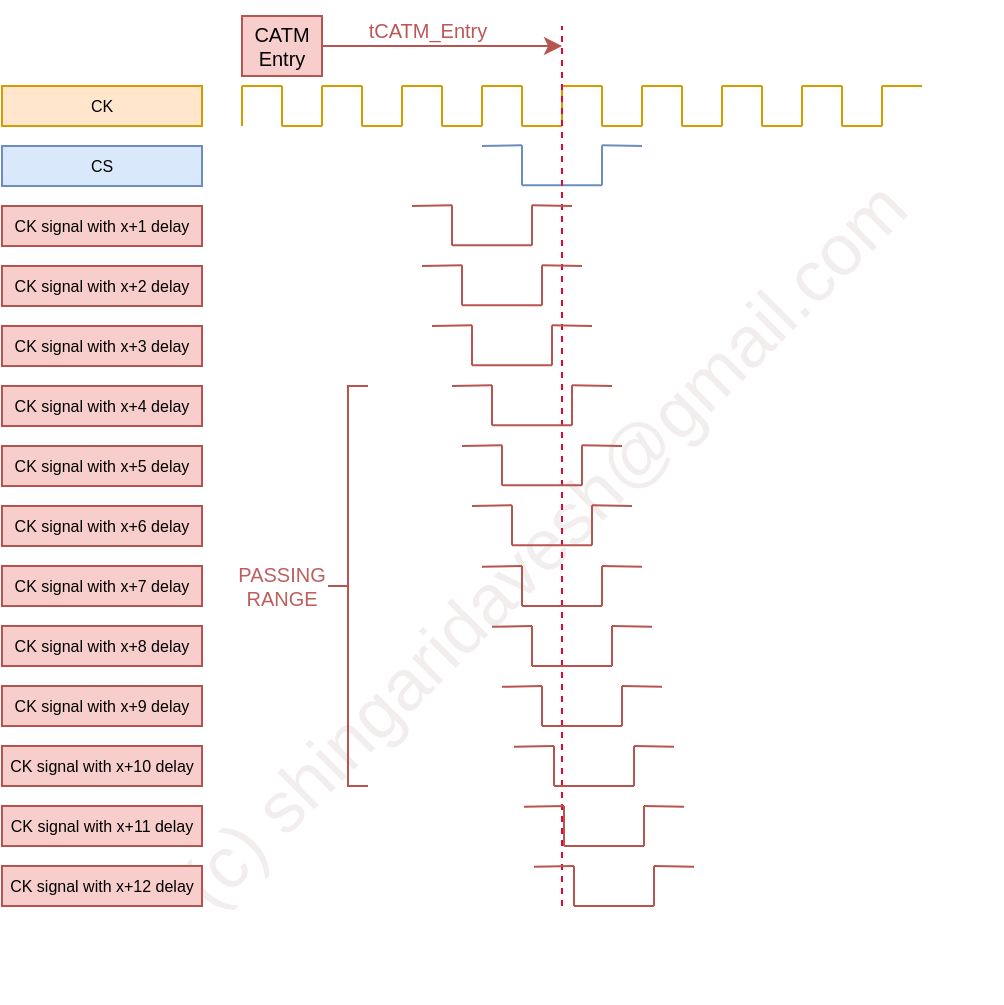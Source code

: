 <mxfile version="24.7.10">
  <diagram name="Page-1" id="rjwiqut7HcZRUzEC_2bI">
    <mxGraphModel dx="1586" dy="1079" grid="1" gridSize="10" guides="1" tooltips="1" connect="1" arrows="1" fold="1" page="1" pageScale="1" pageWidth="850" pageHeight="1100" math="0" shadow="0">
      <root>
        <mxCell id="0" />
        <mxCell id="1" parent="0" />
        <mxCell id="Ko0lb3Tum-LS8cucnXNk-1" value="(c) shingaridavesh@gmail.com" style="text;html=1;align=center;verticalAlign=middle;whiteSpace=wrap;rounded=0;fontSize=36;fontColor=#f2eeee;rotation=-45;opacity=60;" vertex="1" parent="1">
          <mxGeometry x="161.82" y="694.39" width="617.57" height="30" as="geometry" />
        </mxCell>
        <mxCell id="HDp_3Z4T0s8cFN4_9dmU-3" value="" style="endArrow=none;html=1;rounded=0;fillColor=#ffe6cc;strokeColor=#d79b00;" parent="1" edge="1">
          <mxGeometry width="50" height="50" relative="1" as="geometry">
            <mxPoint x="320" y="500" as="sourcePoint" />
            <mxPoint x="320" y="480" as="targetPoint" />
          </mxGeometry>
        </mxCell>
        <mxCell id="HDp_3Z4T0s8cFN4_9dmU-4" value="" style="endArrow=none;html=1;rounded=0;fillColor=#ffe6cc;strokeColor=#d79b00;" parent="1" edge="1">
          <mxGeometry width="50" height="50" relative="1" as="geometry">
            <mxPoint x="320" y="480" as="sourcePoint" />
            <mxPoint x="340" y="480" as="targetPoint" />
          </mxGeometry>
        </mxCell>
        <mxCell id="HDp_3Z4T0s8cFN4_9dmU-5" value="" style="endArrow=none;html=1;rounded=0;fillColor=#ffe6cc;strokeColor=#d79b00;" parent="1" edge="1">
          <mxGeometry width="50" height="50" relative="1" as="geometry">
            <mxPoint x="340" y="480" as="sourcePoint" />
            <mxPoint x="340" y="500" as="targetPoint" />
          </mxGeometry>
        </mxCell>
        <mxCell id="HDp_3Z4T0s8cFN4_9dmU-6" value="" style="endArrow=none;html=1;rounded=0;fillColor=#ffe6cc;strokeColor=#d79b00;" parent="1" edge="1">
          <mxGeometry width="50" height="50" relative="1" as="geometry">
            <mxPoint x="340" y="500" as="sourcePoint" />
            <mxPoint x="360" y="500" as="targetPoint" />
          </mxGeometry>
        </mxCell>
        <mxCell id="HDp_3Z4T0s8cFN4_9dmU-7" value="" style="endArrow=none;html=1;rounded=0;fillColor=#ffe6cc;strokeColor=#d79b00;" parent="1" edge="1">
          <mxGeometry width="50" height="50" relative="1" as="geometry">
            <mxPoint x="360" y="500" as="sourcePoint" />
            <mxPoint x="360" y="480" as="targetPoint" />
          </mxGeometry>
        </mxCell>
        <mxCell id="HDp_3Z4T0s8cFN4_9dmU-8" value="" style="endArrow=none;html=1;rounded=0;fillColor=#ffe6cc;strokeColor=#d79b00;" parent="1" edge="1">
          <mxGeometry width="50" height="50" relative="1" as="geometry">
            <mxPoint x="360" y="480" as="sourcePoint" />
            <mxPoint x="380" y="480" as="targetPoint" />
          </mxGeometry>
        </mxCell>
        <mxCell id="HDp_3Z4T0s8cFN4_9dmU-11" value="" style="endArrow=none;html=1;rounded=0;fillColor=#ffe6cc;strokeColor=#d79b00;" parent="1" edge="1">
          <mxGeometry width="50" height="50" relative="1" as="geometry">
            <mxPoint x="380" y="480" as="sourcePoint" />
            <mxPoint x="380" y="500" as="targetPoint" />
          </mxGeometry>
        </mxCell>
        <mxCell id="HDp_3Z4T0s8cFN4_9dmU-12" value="" style="endArrow=none;html=1;rounded=0;fillColor=#ffe6cc;strokeColor=#d79b00;" parent="1" edge="1">
          <mxGeometry width="50" height="50" relative="1" as="geometry">
            <mxPoint x="380" y="500" as="sourcePoint" />
            <mxPoint x="400" y="500" as="targetPoint" />
          </mxGeometry>
        </mxCell>
        <mxCell id="HDp_3Z4T0s8cFN4_9dmU-13" value="" style="endArrow=none;html=1;rounded=0;fillColor=#ffe6cc;strokeColor=#d79b00;" parent="1" edge="1">
          <mxGeometry width="50" height="50" relative="1" as="geometry">
            <mxPoint x="400" y="500" as="sourcePoint" />
            <mxPoint x="400" y="480" as="targetPoint" />
          </mxGeometry>
        </mxCell>
        <mxCell id="HDp_3Z4T0s8cFN4_9dmU-14" value="" style="endArrow=none;html=1;rounded=0;fillColor=#ffe6cc;strokeColor=#d79b00;" parent="1" edge="1">
          <mxGeometry width="50" height="50" relative="1" as="geometry">
            <mxPoint x="400" y="480" as="sourcePoint" />
            <mxPoint x="420" y="480" as="targetPoint" />
          </mxGeometry>
        </mxCell>
        <mxCell id="HDp_3Z4T0s8cFN4_9dmU-15" value="" style="endArrow=none;html=1;rounded=0;fillColor=#ffe6cc;strokeColor=#d79b00;" parent="1" edge="1">
          <mxGeometry width="50" height="50" relative="1" as="geometry">
            <mxPoint x="420" y="480" as="sourcePoint" />
            <mxPoint x="420" y="500" as="targetPoint" />
          </mxGeometry>
        </mxCell>
        <mxCell id="HDp_3Z4T0s8cFN4_9dmU-16" value="" style="endArrow=none;html=1;rounded=0;fillColor=#ffe6cc;strokeColor=#d79b00;" parent="1" edge="1">
          <mxGeometry width="50" height="50" relative="1" as="geometry">
            <mxPoint x="420" y="500" as="sourcePoint" />
            <mxPoint x="440" y="500" as="targetPoint" />
          </mxGeometry>
        </mxCell>
        <mxCell id="HDp_3Z4T0s8cFN4_9dmU-17" value="" style="endArrow=none;html=1;rounded=0;fillColor=#ffe6cc;strokeColor=#d79b00;" parent="1" edge="1">
          <mxGeometry width="50" height="50" relative="1" as="geometry">
            <mxPoint x="440" y="500" as="sourcePoint" />
            <mxPoint x="440" y="480" as="targetPoint" />
          </mxGeometry>
        </mxCell>
        <mxCell id="HDp_3Z4T0s8cFN4_9dmU-18" value="" style="endArrow=none;html=1;rounded=0;fillColor=#ffe6cc;strokeColor=#d79b00;" parent="1" edge="1">
          <mxGeometry width="50" height="50" relative="1" as="geometry">
            <mxPoint x="440" y="480" as="sourcePoint" />
            <mxPoint x="460" y="480" as="targetPoint" />
          </mxGeometry>
        </mxCell>
        <mxCell id="HDp_3Z4T0s8cFN4_9dmU-19" value="" style="endArrow=none;html=1;rounded=0;fillColor=#ffe6cc;strokeColor=#d79b00;" parent="1" edge="1">
          <mxGeometry width="50" height="50" relative="1" as="geometry">
            <mxPoint x="460" y="480" as="sourcePoint" />
            <mxPoint x="460" y="500" as="targetPoint" />
          </mxGeometry>
        </mxCell>
        <mxCell id="HDp_3Z4T0s8cFN4_9dmU-20" value="" style="endArrow=none;html=1;rounded=0;fillColor=#ffe6cc;strokeColor=#d79b00;" parent="1" edge="1">
          <mxGeometry width="50" height="50" relative="1" as="geometry">
            <mxPoint x="460" y="500" as="sourcePoint" />
            <mxPoint x="480" y="500" as="targetPoint" />
          </mxGeometry>
        </mxCell>
        <mxCell id="HDp_3Z4T0s8cFN4_9dmU-21" value="" style="endArrow=none;html=1;rounded=0;fillColor=#ffe6cc;strokeColor=#d79b00;" parent="1" edge="1">
          <mxGeometry width="50" height="50" relative="1" as="geometry">
            <mxPoint x="480" y="500" as="sourcePoint" />
            <mxPoint x="480" y="480" as="targetPoint" />
          </mxGeometry>
        </mxCell>
        <mxCell id="HDp_3Z4T0s8cFN4_9dmU-22" value="" style="endArrow=none;html=1;rounded=0;fillColor=#ffe6cc;strokeColor=#d79b00;" parent="1" edge="1">
          <mxGeometry width="50" height="50" relative="1" as="geometry">
            <mxPoint x="480" y="480" as="sourcePoint" />
            <mxPoint x="500" y="480" as="targetPoint" />
          </mxGeometry>
        </mxCell>
        <mxCell id="HDp_3Z4T0s8cFN4_9dmU-23" value="" style="endArrow=none;html=1;rounded=0;fillColor=#ffe6cc;strokeColor=#d79b00;" parent="1" edge="1">
          <mxGeometry width="50" height="50" relative="1" as="geometry">
            <mxPoint x="500" y="480" as="sourcePoint" />
            <mxPoint x="500" y="500" as="targetPoint" />
          </mxGeometry>
        </mxCell>
        <mxCell id="HDp_3Z4T0s8cFN4_9dmU-24" value="" style="endArrow=none;html=1;rounded=0;fillColor=#ffe6cc;strokeColor=#d79b00;" parent="1" edge="1">
          <mxGeometry width="50" height="50" relative="1" as="geometry">
            <mxPoint x="500" y="500" as="sourcePoint" />
            <mxPoint x="520" y="500" as="targetPoint" />
          </mxGeometry>
        </mxCell>
        <mxCell id="HDp_3Z4T0s8cFN4_9dmU-25" value="" style="endArrow=none;html=1;rounded=0;fillColor=#ffe6cc;strokeColor=#d79b00;" parent="1" edge="1">
          <mxGeometry width="50" height="50" relative="1" as="geometry">
            <mxPoint x="520" y="500" as="sourcePoint" />
            <mxPoint x="520" y="480" as="targetPoint" />
          </mxGeometry>
        </mxCell>
        <mxCell id="HDp_3Z4T0s8cFN4_9dmU-26" value="" style="endArrow=none;html=1;rounded=0;fillColor=#ffe6cc;strokeColor=#d79b00;" parent="1" edge="1">
          <mxGeometry width="50" height="50" relative="1" as="geometry">
            <mxPoint x="520" y="480" as="sourcePoint" />
            <mxPoint x="540" y="480" as="targetPoint" />
          </mxGeometry>
        </mxCell>
        <mxCell id="HDp_3Z4T0s8cFN4_9dmU-27" value="" style="endArrow=none;html=1;rounded=0;fillColor=#ffe6cc;strokeColor=#d79b00;" parent="1" edge="1">
          <mxGeometry width="50" height="50" relative="1" as="geometry">
            <mxPoint x="540" y="480" as="sourcePoint" />
            <mxPoint x="540" y="500" as="targetPoint" />
          </mxGeometry>
        </mxCell>
        <mxCell id="HDp_3Z4T0s8cFN4_9dmU-28" value="" style="endArrow=none;html=1;rounded=0;fillColor=#ffe6cc;strokeColor=#d79b00;" parent="1" edge="1">
          <mxGeometry width="50" height="50" relative="1" as="geometry">
            <mxPoint x="540" y="500" as="sourcePoint" />
            <mxPoint x="560" y="500" as="targetPoint" />
          </mxGeometry>
        </mxCell>
        <mxCell id="HDp_3Z4T0s8cFN4_9dmU-29" value="" style="endArrow=none;html=1;rounded=0;fillColor=#ffe6cc;strokeColor=#d79b00;" parent="1" edge="1">
          <mxGeometry width="50" height="50" relative="1" as="geometry">
            <mxPoint x="560" y="500" as="sourcePoint" />
            <mxPoint x="560" y="480" as="targetPoint" />
          </mxGeometry>
        </mxCell>
        <mxCell id="HDp_3Z4T0s8cFN4_9dmU-30" value="" style="endArrow=none;html=1;rounded=0;fillColor=#ffe6cc;strokeColor=#d79b00;" parent="1" edge="1">
          <mxGeometry width="50" height="50" relative="1" as="geometry">
            <mxPoint x="560" y="480" as="sourcePoint" />
            <mxPoint x="580" y="480" as="targetPoint" />
          </mxGeometry>
        </mxCell>
        <mxCell id="HDp_3Z4T0s8cFN4_9dmU-31" value="" style="endArrow=none;html=1;rounded=0;fillColor=#ffe6cc;strokeColor=#d79b00;" parent="1" edge="1">
          <mxGeometry width="50" height="50" relative="1" as="geometry">
            <mxPoint x="580" y="480" as="sourcePoint" />
            <mxPoint x="580" y="500" as="targetPoint" />
          </mxGeometry>
        </mxCell>
        <mxCell id="HDp_3Z4T0s8cFN4_9dmU-32" value="" style="endArrow=none;html=1;rounded=0;fillColor=#ffe6cc;strokeColor=#d79b00;" parent="1" edge="1">
          <mxGeometry width="50" height="50" relative="1" as="geometry">
            <mxPoint x="580" y="500" as="sourcePoint" />
            <mxPoint x="600" y="500" as="targetPoint" />
          </mxGeometry>
        </mxCell>
        <mxCell id="HDp_3Z4T0s8cFN4_9dmU-33" value="" style="endArrow=none;html=1;rounded=0;fillColor=#ffe6cc;strokeColor=#d79b00;" parent="1" edge="1">
          <mxGeometry width="50" height="50" relative="1" as="geometry">
            <mxPoint x="600" y="500" as="sourcePoint" />
            <mxPoint x="600" y="480" as="targetPoint" />
          </mxGeometry>
        </mxCell>
        <mxCell id="HDp_3Z4T0s8cFN4_9dmU-34" value="" style="endArrow=none;html=1;rounded=0;fillColor=#ffe6cc;strokeColor=#d79b00;" parent="1" edge="1">
          <mxGeometry width="50" height="50" relative="1" as="geometry">
            <mxPoint x="600" y="480" as="sourcePoint" />
            <mxPoint x="620" y="480" as="targetPoint" />
          </mxGeometry>
        </mxCell>
        <mxCell id="HDp_3Z4T0s8cFN4_9dmU-35" value="" style="endArrow=none;html=1;rounded=0;fillColor=#ffe6cc;strokeColor=#d79b00;" parent="1" edge="1">
          <mxGeometry width="50" height="50" relative="1" as="geometry">
            <mxPoint x="620" y="480" as="sourcePoint" />
            <mxPoint x="620" y="500" as="targetPoint" />
          </mxGeometry>
        </mxCell>
        <mxCell id="HDp_3Z4T0s8cFN4_9dmU-36" value="" style="endArrow=none;html=1;rounded=0;fillColor=#ffe6cc;strokeColor=#d79b00;" parent="1" edge="1">
          <mxGeometry width="50" height="50" relative="1" as="geometry">
            <mxPoint x="620" y="500" as="sourcePoint" />
            <mxPoint x="640" y="500" as="targetPoint" />
          </mxGeometry>
        </mxCell>
        <mxCell id="HDp_3Z4T0s8cFN4_9dmU-37" value="" style="endArrow=none;html=1;rounded=0;fillColor=#ffe6cc;strokeColor=#d79b00;" parent="1" edge="1">
          <mxGeometry width="50" height="50" relative="1" as="geometry">
            <mxPoint x="640" y="500" as="sourcePoint" />
            <mxPoint x="640" y="480" as="targetPoint" />
          </mxGeometry>
        </mxCell>
        <mxCell id="HDp_3Z4T0s8cFN4_9dmU-38" value="" style="endArrow=none;html=1;rounded=0;fillColor=#ffe6cc;strokeColor=#d79b00;" parent="1" edge="1">
          <mxGeometry width="50" height="50" relative="1" as="geometry">
            <mxPoint x="640" y="480" as="sourcePoint" />
            <mxPoint x="660" y="480" as="targetPoint" />
          </mxGeometry>
        </mxCell>
        <mxCell id="HDp_3Z4T0s8cFN4_9dmU-40" value="" style="endArrow=none;html=1;rounded=0;fillColor=#dae8fc;strokeColor=#6c8ebf;" parent="1" edge="1">
          <mxGeometry width="50" height="50" relative="1" as="geometry">
            <mxPoint x="440" y="510" as="sourcePoint" />
            <mxPoint x="460" y="509.6" as="targetPoint" />
          </mxGeometry>
        </mxCell>
        <mxCell id="HDp_3Z4T0s8cFN4_9dmU-41" value="" style="endArrow=none;html=1;rounded=0;fillColor=#dae8fc;strokeColor=#6c8ebf;" parent="1" edge="1">
          <mxGeometry width="50" height="50" relative="1" as="geometry">
            <mxPoint x="460" y="529.6" as="sourcePoint" />
            <mxPoint x="460" y="509.6" as="targetPoint" />
          </mxGeometry>
        </mxCell>
        <mxCell id="HDp_3Z4T0s8cFN4_9dmU-42" value="" style="endArrow=none;html=1;rounded=0;fillColor=#dae8fc;strokeColor=#6c8ebf;" parent="1" edge="1">
          <mxGeometry width="50" height="50" relative="1" as="geometry">
            <mxPoint x="460" y="529.6" as="sourcePoint" />
            <mxPoint x="500" y="529.6" as="targetPoint" />
          </mxGeometry>
        </mxCell>
        <mxCell id="HDp_3Z4T0s8cFN4_9dmU-43" value="" style="endArrow=none;html=1;rounded=0;fillColor=#dae8fc;strokeColor=#6c8ebf;" parent="1" edge="1">
          <mxGeometry width="50" height="50" relative="1" as="geometry">
            <mxPoint x="500" y="529.6" as="sourcePoint" />
            <mxPoint x="500" y="509.6" as="targetPoint" />
          </mxGeometry>
        </mxCell>
        <mxCell id="HDp_3Z4T0s8cFN4_9dmU-44" value="" style="endArrow=none;html=1;rounded=0;fillColor=#dae8fc;strokeColor=#6c8ebf;" parent="1" edge="1">
          <mxGeometry width="50" height="50" relative="1" as="geometry">
            <mxPoint x="500" y="509.6" as="sourcePoint" />
            <mxPoint x="520" y="510" as="targetPoint" />
          </mxGeometry>
        </mxCell>
        <mxCell id="HDp_3Z4T0s8cFN4_9dmU-51" value="" style="endArrow=none;dashed=1;html=1;strokeWidth=1;rounded=0;strokeColor=#e40733;" parent="1" edge="1">
          <mxGeometry width="50" height="50" relative="1" as="geometry">
            <mxPoint x="480" y="890" as="sourcePoint" />
            <mxPoint x="480" y="450" as="targetPoint" />
          </mxGeometry>
        </mxCell>
        <mxCell id="HDp_3Z4T0s8cFN4_9dmU-183" value="CK" style="text;html=1;align=center;verticalAlign=middle;whiteSpace=wrap;rounded=0;fontStyle=0;fillColor=#ffe6cc;strokeColor=#d79b00;fontSize=8;" parent="1" vertex="1">
          <mxGeometry x="200" y="480" width="100" height="20" as="geometry" />
        </mxCell>
        <mxCell id="HDp_3Z4T0s8cFN4_9dmU-184" value="&lt;font style=&quot;font-size: 8px;&quot;&gt;CS&lt;/font&gt;" style="text;html=1;align=center;verticalAlign=middle;whiteSpace=wrap;rounded=0;fontStyle=0;fillColor=#dae8fc;strokeColor=#6c8ebf;fontSize=8;" parent="1" vertex="1">
          <mxGeometry x="200" y="510" width="100" height="20" as="geometry" />
        </mxCell>
        <mxCell id="HDp_3Z4T0s8cFN4_9dmU-185" value="&lt;font style=&quot;font-size: 8px;&quot;&gt;CK signal with x+1 delay&lt;/font&gt;" style="text;html=1;align=center;verticalAlign=middle;whiteSpace=wrap;rounded=0;fontStyle=0;fillColor=#f8cecc;strokeColor=#b85450;fontSize=8;" parent="1" vertex="1">
          <mxGeometry x="200" y="540" width="100" height="20" as="geometry" />
        </mxCell>
        <mxCell id="HDp_3Z4T0s8cFN4_9dmU-186" value="&lt;font style=&quot;font-size: 8px;&quot;&gt;CK signal with x+2 delay&lt;/font&gt;" style="text;html=1;align=center;verticalAlign=middle;whiteSpace=wrap;rounded=0;fontStyle=0;fillColor=#f8cecc;strokeColor=#b85450;fontSize=8;" parent="1" vertex="1">
          <mxGeometry x="200" y="570" width="100" height="20" as="geometry" />
        </mxCell>
        <mxCell id="HDp_3Z4T0s8cFN4_9dmU-187" value="&lt;font style=&quot;font-size: 8px;&quot;&gt;CK signal with x+3 delay&lt;/font&gt;" style="text;html=1;align=center;verticalAlign=middle;whiteSpace=wrap;rounded=0;fontStyle=0;fillColor=#f8cecc;strokeColor=#b85450;fontSize=8;" parent="1" vertex="1">
          <mxGeometry x="200" y="600" width="100" height="20" as="geometry" />
        </mxCell>
        <mxCell id="HDp_3Z4T0s8cFN4_9dmU-188" value="&lt;font style=&quot;font-size: 8px;&quot;&gt;CK signal with x+4 delay&lt;/font&gt;" style="text;html=1;align=center;verticalAlign=middle;whiteSpace=wrap;rounded=0;fontStyle=0;fillColor=#f8cecc;strokeColor=#b85450;fontSize=8;" parent="1" vertex="1">
          <mxGeometry x="200" y="630" width="100" height="20" as="geometry" />
        </mxCell>
        <mxCell id="HDp_3Z4T0s8cFN4_9dmU-189" value="&lt;font style=&quot;font-size: 8px;&quot;&gt;CK signal with x+5 delay&lt;/font&gt;" style="text;html=1;align=center;verticalAlign=middle;whiteSpace=wrap;rounded=0;fontStyle=0;fillColor=#f8cecc;strokeColor=#b85450;fontSize=8;" parent="1" vertex="1">
          <mxGeometry x="200" y="660" width="100" height="20" as="geometry" />
        </mxCell>
        <mxCell id="HDp_3Z4T0s8cFN4_9dmU-190" value="&lt;font style=&quot;font-size: 8px;&quot;&gt;CK signal with x+6 delay&lt;/font&gt;" style="text;html=1;align=center;verticalAlign=middle;whiteSpace=wrap;rounded=0;fontStyle=0;fillColor=#f8cecc;strokeColor=#b85450;fontSize=8;" parent="1" vertex="1">
          <mxGeometry x="200" y="690" width="100" height="20" as="geometry" />
        </mxCell>
        <mxCell id="HDp_3Z4T0s8cFN4_9dmU-191" value="&lt;font style=&quot;font-size: 8px;&quot;&gt;CK signal with x+7 delay&lt;/font&gt;" style="text;html=1;align=center;verticalAlign=middle;whiteSpace=wrap;rounded=0;fontStyle=0;fillColor=#f8cecc;strokeColor=#b85450;fontSize=8;" parent="1" vertex="1">
          <mxGeometry x="200" y="720" width="100" height="20" as="geometry" />
        </mxCell>
        <mxCell id="HDp_3Z4T0s8cFN4_9dmU-192" value="&lt;font style=&quot;font-size: 8px;&quot;&gt;CK signal with x+8 delay&lt;/font&gt;" style="text;html=1;align=center;verticalAlign=middle;whiteSpace=wrap;rounded=0;fontStyle=0;fillColor=#f8cecc;strokeColor=#b85450;fontSize=8;" parent="1" vertex="1">
          <mxGeometry x="200" y="750" width="100" height="20" as="geometry" />
        </mxCell>
        <mxCell id="HDp_3Z4T0s8cFN4_9dmU-193" value="&lt;font style=&quot;font-size: 8px;&quot;&gt;CK signal with x+9 delay&lt;/font&gt;" style="text;html=1;align=center;verticalAlign=middle;whiteSpace=wrap;rounded=0;fontStyle=0;fillColor=#f8cecc;strokeColor=#b85450;fontSize=8;" parent="1" vertex="1">
          <mxGeometry x="200" y="780" width="100" height="20" as="geometry" />
        </mxCell>
        <mxCell id="HDp_3Z4T0s8cFN4_9dmU-194" value="" style="endArrow=classic;html=1;rounded=0;fillColor=#f8cecc;strokeColor=#b85450;" parent="1" edge="1">
          <mxGeometry width="50" height="50" relative="1" as="geometry">
            <mxPoint x="340" y="460" as="sourcePoint" />
            <mxPoint x="480" y="460" as="targetPoint" />
          </mxGeometry>
        </mxCell>
        <mxCell id="HDp_3Z4T0s8cFN4_9dmU-195" value="CATM Entry" style="rounded=0;whiteSpace=wrap;html=1;fillColor=#f8cecc;strokeColor=#b85450;fontSize=10;" parent="1" vertex="1">
          <mxGeometry x="320" y="445" width="40" height="30" as="geometry" />
        </mxCell>
        <mxCell id="HDp_3Z4T0s8cFN4_9dmU-232" value="tCATM_Entry" style="text;html=1;align=center;verticalAlign=middle;whiteSpace=wrap;rounded=0;fontSize=10;fontColor=#bc5757;" parent="1" vertex="1">
          <mxGeometry x="383" y="437" width="60" height="30" as="geometry" />
        </mxCell>
        <mxCell id="HDp_3Z4T0s8cFN4_9dmU-233" value="" style="strokeWidth=1;html=1;shape=mxgraph.flowchart.annotation_2;align=left;labelPosition=right;pointerEvents=1;strokeColor=#b85450;fillColor=#f8cecc;" parent="1" vertex="1">
          <mxGeometry x="363" y="630" width="20" height="200" as="geometry" />
        </mxCell>
        <mxCell id="HDp_3Z4T0s8cFN4_9dmU-234" value="PASSING&lt;div&gt;RANGE&lt;/div&gt;" style="text;html=1;align=center;verticalAlign=middle;whiteSpace=wrap;rounded=0;fontSize=10;fontColor=#bd605d;" parent="1" vertex="1">
          <mxGeometry x="310" y="715" width="60" height="30" as="geometry" />
        </mxCell>
        <mxCell id="HDp_3Z4T0s8cFN4_9dmU-235" value="" style="endArrow=none;html=1;rounded=0;fillColor=#f8cecc;strokeColor=#b85450;" parent="1" edge="1">
          <mxGeometry width="50" height="50" relative="1" as="geometry">
            <mxPoint x="405" y="540" as="sourcePoint" />
            <mxPoint x="425" y="539.6" as="targetPoint" />
          </mxGeometry>
        </mxCell>
        <mxCell id="HDp_3Z4T0s8cFN4_9dmU-236" value="" style="endArrow=none;html=1;rounded=0;fillColor=#f8cecc;strokeColor=#b85450;" parent="1" edge="1">
          <mxGeometry width="50" height="50" relative="1" as="geometry">
            <mxPoint x="425" y="559.6" as="sourcePoint" />
            <mxPoint x="425" y="539.6" as="targetPoint" />
          </mxGeometry>
        </mxCell>
        <mxCell id="HDp_3Z4T0s8cFN4_9dmU-237" value="" style="endArrow=none;html=1;rounded=0;fillColor=#f8cecc;strokeColor=#b85450;" parent="1" edge="1">
          <mxGeometry width="50" height="50" relative="1" as="geometry">
            <mxPoint x="425" y="559.6" as="sourcePoint" />
            <mxPoint x="465" y="559.6" as="targetPoint" />
          </mxGeometry>
        </mxCell>
        <mxCell id="HDp_3Z4T0s8cFN4_9dmU-238" value="" style="endArrow=none;html=1;rounded=0;fillColor=#f8cecc;strokeColor=#b85450;" parent="1" edge="1">
          <mxGeometry width="50" height="50" relative="1" as="geometry">
            <mxPoint x="465" y="559.6" as="sourcePoint" />
            <mxPoint x="465" y="539.6" as="targetPoint" />
          </mxGeometry>
        </mxCell>
        <mxCell id="HDp_3Z4T0s8cFN4_9dmU-239" value="" style="endArrow=none;html=1;rounded=0;fillColor=#f8cecc;strokeColor=#b85450;" parent="1" edge="1">
          <mxGeometry width="50" height="50" relative="1" as="geometry">
            <mxPoint x="465" y="539.6" as="sourcePoint" />
            <mxPoint x="485" y="540" as="targetPoint" />
          </mxGeometry>
        </mxCell>
        <mxCell id="HDp_3Z4T0s8cFN4_9dmU-240" value="" style="endArrow=none;html=1;rounded=0;fillColor=#f8cecc;strokeColor=#b85450;" parent="1" edge="1">
          <mxGeometry width="50" height="50" relative="1" as="geometry">
            <mxPoint x="410" y="570" as="sourcePoint" />
            <mxPoint x="430" y="569.6" as="targetPoint" />
          </mxGeometry>
        </mxCell>
        <mxCell id="HDp_3Z4T0s8cFN4_9dmU-241" value="" style="endArrow=none;html=1;rounded=0;fillColor=#f8cecc;strokeColor=#b85450;" parent="1" edge="1">
          <mxGeometry width="50" height="50" relative="1" as="geometry">
            <mxPoint x="430" y="589.6" as="sourcePoint" />
            <mxPoint x="430" y="569.6" as="targetPoint" />
          </mxGeometry>
        </mxCell>
        <mxCell id="HDp_3Z4T0s8cFN4_9dmU-242" value="" style="endArrow=none;html=1;rounded=0;fillColor=#f8cecc;strokeColor=#b85450;" parent="1" edge="1">
          <mxGeometry width="50" height="50" relative="1" as="geometry">
            <mxPoint x="430" y="589.6" as="sourcePoint" />
            <mxPoint x="470" y="589.6" as="targetPoint" />
          </mxGeometry>
        </mxCell>
        <mxCell id="HDp_3Z4T0s8cFN4_9dmU-243" value="" style="endArrow=none;html=1;rounded=0;fillColor=#f8cecc;strokeColor=#b85450;" parent="1" edge="1">
          <mxGeometry width="50" height="50" relative="1" as="geometry">
            <mxPoint x="470" y="589.6" as="sourcePoint" />
            <mxPoint x="470" y="569.6" as="targetPoint" />
          </mxGeometry>
        </mxCell>
        <mxCell id="HDp_3Z4T0s8cFN4_9dmU-244" value="" style="endArrow=none;html=1;rounded=0;fillColor=#f8cecc;strokeColor=#b85450;" parent="1" edge="1">
          <mxGeometry width="50" height="50" relative="1" as="geometry">
            <mxPoint x="470" y="569.6" as="sourcePoint" />
            <mxPoint x="490" y="570" as="targetPoint" />
          </mxGeometry>
        </mxCell>
        <mxCell id="HDp_3Z4T0s8cFN4_9dmU-245" value="" style="endArrow=none;html=1;rounded=0;fillColor=#f8cecc;strokeColor=#b85450;" parent="1" edge="1">
          <mxGeometry width="50" height="50" relative="1" as="geometry">
            <mxPoint x="415" y="600" as="sourcePoint" />
            <mxPoint x="435" y="599.6" as="targetPoint" />
          </mxGeometry>
        </mxCell>
        <mxCell id="HDp_3Z4T0s8cFN4_9dmU-246" value="" style="endArrow=none;html=1;rounded=0;fillColor=#f8cecc;strokeColor=#b85450;" parent="1" edge="1">
          <mxGeometry width="50" height="50" relative="1" as="geometry">
            <mxPoint x="435" y="619.6" as="sourcePoint" />
            <mxPoint x="435" y="599.6" as="targetPoint" />
          </mxGeometry>
        </mxCell>
        <mxCell id="HDp_3Z4T0s8cFN4_9dmU-247" value="" style="endArrow=none;html=1;rounded=0;fillColor=#f8cecc;strokeColor=#b85450;" parent="1" edge="1">
          <mxGeometry width="50" height="50" relative="1" as="geometry">
            <mxPoint x="435" y="619.6" as="sourcePoint" />
            <mxPoint x="475" y="619.6" as="targetPoint" />
          </mxGeometry>
        </mxCell>
        <mxCell id="HDp_3Z4T0s8cFN4_9dmU-248" value="" style="endArrow=none;html=1;rounded=0;fillColor=#f8cecc;strokeColor=#b85450;" parent="1" edge="1">
          <mxGeometry width="50" height="50" relative="1" as="geometry">
            <mxPoint x="475" y="619.6" as="sourcePoint" />
            <mxPoint x="475" y="599.6" as="targetPoint" />
          </mxGeometry>
        </mxCell>
        <mxCell id="HDp_3Z4T0s8cFN4_9dmU-249" value="" style="endArrow=none;html=1;rounded=0;fillColor=#f8cecc;strokeColor=#b85450;" parent="1" edge="1">
          <mxGeometry width="50" height="50" relative="1" as="geometry">
            <mxPoint x="475" y="599.6" as="sourcePoint" />
            <mxPoint x="495" y="600" as="targetPoint" />
          </mxGeometry>
        </mxCell>
        <mxCell id="HDp_3Z4T0s8cFN4_9dmU-250" value="" style="endArrow=none;html=1;rounded=0;fillColor=#f8cecc;strokeColor=#b85450;" parent="1" edge="1">
          <mxGeometry width="50" height="50" relative="1" as="geometry">
            <mxPoint x="425" y="630" as="sourcePoint" />
            <mxPoint x="445" y="629.6" as="targetPoint" />
          </mxGeometry>
        </mxCell>
        <mxCell id="HDp_3Z4T0s8cFN4_9dmU-251" value="" style="endArrow=none;html=1;rounded=0;fillColor=#f8cecc;strokeColor=#b85450;" parent="1" edge="1">
          <mxGeometry width="50" height="50" relative="1" as="geometry">
            <mxPoint x="445" y="649.6" as="sourcePoint" />
            <mxPoint x="445" y="629.6" as="targetPoint" />
          </mxGeometry>
        </mxCell>
        <mxCell id="HDp_3Z4T0s8cFN4_9dmU-252" value="" style="endArrow=none;html=1;rounded=0;fillColor=#f8cecc;strokeColor=#b85450;" parent="1" edge="1">
          <mxGeometry width="50" height="50" relative="1" as="geometry">
            <mxPoint x="445" y="649.6" as="sourcePoint" />
            <mxPoint x="485" y="649.6" as="targetPoint" />
          </mxGeometry>
        </mxCell>
        <mxCell id="HDp_3Z4T0s8cFN4_9dmU-253" value="" style="endArrow=none;html=1;rounded=0;fillColor=#f8cecc;strokeColor=#b85450;" parent="1" edge="1">
          <mxGeometry width="50" height="50" relative="1" as="geometry">
            <mxPoint x="485" y="649.6" as="sourcePoint" />
            <mxPoint x="485" y="629.6" as="targetPoint" />
          </mxGeometry>
        </mxCell>
        <mxCell id="HDp_3Z4T0s8cFN4_9dmU-254" value="" style="endArrow=none;html=1;rounded=0;fillColor=#f8cecc;strokeColor=#b85450;" parent="1" edge="1">
          <mxGeometry width="50" height="50" relative="1" as="geometry">
            <mxPoint x="485" y="629.6" as="sourcePoint" />
            <mxPoint x="505" y="630" as="targetPoint" />
          </mxGeometry>
        </mxCell>
        <mxCell id="HDp_3Z4T0s8cFN4_9dmU-255" value="" style="endArrow=none;html=1;rounded=0;fillColor=#f8cecc;strokeColor=#b85450;" parent="1" edge="1">
          <mxGeometry width="50" height="50" relative="1" as="geometry">
            <mxPoint x="430" y="660" as="sourcePoint" />
            <mxPoint x="450" y="659.6" as="targetPoint" />
          </mxGeometry>
        </mxCell>
        <mxCell id="HDp_3Z4T0s8cFN4_9dmU-256" value="" style="endArrow=none;html=1;rounded=0;fillColor=#f8cecc;strokeColor=#b85450;" parent="1" edge="1">
          <mxGeometry width="50" height="50" relative="1" as="geometry">
            <mxPoint x="450" y="679.6" as="sourcePoint" />
            <mxPoint x="450" y="659.6" as="targetPoint" />
          </mxGeometry>
        </mxCell>
        <mxCell id="HDp_3Z4T0s8cFN4_9dmU-257" value="" style="endArrow=none;html=1;rounded=0;fillColor=#f8cecc;strokeColor=#b85450;" parent="1" edge="1">
          <mxGeometry width="50" height="50" relative="1" as="geometry">
            <mxPoint x="450" y="679.6" as="sourcePoint" />
            <mxPoint x="490" y="679.6" as="targetPoint" />
          </mxGeometry>
        </mxCell>
        <mxCell id="HDp_3Z4T0s8cFN4_9dmU-258" value="" style="endArrow=none;html=1;rounded=0;fillColor=#f8cecc;strokeColor=#b85450;" parent="1" edge="1">
          <mxGeometry width="50" height="50" relative="1" as="geometry">
            <mxPoint x="490" y="679.6" as="sourcePoint" />
            <mxPoint x="490" y="659.6" as="targetPoint" />
          </mxGeometry>
        </mxCell>
        <mxCell id="HDp_3Z4T0s8cFN4_9dmU-259" value="" style="endArrow=none;html=1;rounded=0;fillColor=#f8cecc;strokeColor=#b85450;" parent="1" edge="1">
          <mxGeometry width="50" height="50" relative="1" as="geometry">
            <mxPoint x="490" y="659.6" as="sourcePoint" />
            <mxPoint x="510" y="660" as="targetPoint" />
          </mxGeometry>
        </mxCell>
        <mxCell id="HDp_3Z4T0s8cFN4_9dmU-260" value="" style="endArrow=none;html=1;rounded=0;fillColor=#f8cecc;strokeColor=#b85450;" parent="1" edge="1">
          <mxGeometry width="50" height="50" relative="1" as="geometry">
            <mxPoint x="435" y="690" as="sourcePoint" />
            <mxPoint x="455" y="689.6" as="targetPoint" />
          </mxGeometry>
        </mxCell>
        <mxCell id="HDp_3Z4T0s8cFN4_9dmU-261" value="" style="endArrow=none;html=1;rounded=0;fillColor=#f8cecc;strokeColor=#b85450;" parent="1" edge="1">
          <mxGeometry width="50" height="50" relative="1" as="geometry">
            <mxPoint x="455" y="709.6" as="sourcePoint" />
            <mxPoint x="455" y="689.6" as="targetPoint" />
          </mxGeometry>
        </mxCell>
        <mxCell id="HDp_3Z4T0s8cFN4_9dmU-262" value="" style="endArrow=none;html=1;rounded=0;fillColor=#f8cecc;strokeColor=#b85450;" parent="1" edge="1">
          <mxGeometry width="50" height="50" relative="1" as="geometry">
            <mxPoint x="455" y="709.6" as="sourcePoint" />
            <mxPoint x="495" y="709.6" as="targetPoint" />
          </mxGeometry>
        </mxCell>
        <mxCell id="HDp_3Z4T0s8cFN4_9dmU-263" value="" style="endArrow=none;html=1;rounded=0;fillColor=#f8cecc;strokeColor=#b85450;" parent="1" edge="1">
          <mxGeometry width="50" height="50" relative="1" as="geometry">
            <mxPoint x="495" y="709.6" as="sourcePoint" />
            <mxPoint x="495" y="689.6" as="targetPoint" />
          </mxGeometry>
        </mxCell>
        <mxCell id="HDp_3Z4T0s8cFN4_9dmU-264" value="" style="endArrow=none;html=1;rounded=0;fillColor=#f8cecc;strokeColor=#b85450;" parent="1" edge="1">
          <mxGeometry width="50" height="50" relative="1" as="geometry">
            <mxPoint x="495" y="689.6" as="sourcePoint" />
            <mxPoint x="515" y="690" as="targetPoint" />
          </mxGeometry>
        </mxCell>
        <mxCell id="HDp_3Z4T0s8cFN4_9dmU-265" value="" style="endArrow=none;html=1;rounded=0;fillColor=#f8cecc;strokeColor=#b85450;" parent="1" edge="1">
          <mxGeometry width="50" height="50" relative="1" as="geometry">
            <mxPoint x="440" y="720.4" as="sourcePoint" />
            <mxPoint x="460" y="720" as="targetPoint" />
          </mxGeometry>
        </mxCell>
        <mxCell id="HDp_3Z4T0s8cFN4_9dmU-266" value="" style="endArrow=none;html=1;rounded=0;fillColor=#f8cecc;strokeColor=#b85450;" parent="1" edge="1">
          <mxGeometry width="50" height="50" relative="1" as="geometry">
            <mxPoint x="460" y="740" as="sourcePoint" />
            <mxPoint x="460" y="720" as="targetPoint" />
          </mxGeometry>
        </mxCell>
        <mxCell id="HDp_3Z4T0s8cFN4_9dmU-267" value="" style="endArrow=none;html=1;rounded=0;fillColor=#f8cecc;strokeColor=#b85450;" parent="1" edge="1">
          <mxGeometry width="50" height="50" relative="1" as="geometry">
            <mxPoint x="460" y="740" as="sourcePoint" />
            <mxPoint x="500" y="740" as="targetPoint" />
          </mxGeometry>
        </mxCell>
        <mxCell id="HDp_3Z4T0s8cFN4_9dmU-268" value="" style="endArrow=none;html=1;rounded=0;fillColor=#f8cecc;strokeColor=#b85450;" parent="1" edge="1">
          <mxGeometry width="50" height="50" relative="1" as="geometry">
            <mxPoint x="500" y="740" as="sourcePoint" />
            <mxPoint x="500" y="720" as="targetPoint" />
          </mxGeometry>
        </mxCell>
        <mxCell id="HDp_3Z4T0s8cFN4_9dmU-269" value="" style="endArrow=none;html=1;rounded=0;fillColor=#f8cecc;strokeColor=#b85450;" parent="1" edge="1">
          <mxGeometry width="50" height="50" relative="1" as="geometry">
            <mxPoint x="500" y="720" as="sourcePoint" />
            <mxPoint x="520" y="720.4" as="targetPoint" />
          </mxGeometry>
        </mxCell>
        <mxCell id="HDp_3Z4T0s8cFN4_9dmU-270" value="" style="endArrow=none;html=1;rounded=0;fillColor=#f8cecc;strokeColor=#b85450;" parent="1" edge="1">
          <mxGeometry width="50" height="50" relative="1" as="geometry">
            <mxPoint x="445" y="750.4" as="sourcePoint" />
            <mxPoint x="465" y="750" as="targetPoint" />
          </mxGeometry>
        </mxCell>
        <mxCell id="HDp_3Z4T0s8cFN4_9dmU-271" value="" style="endArrow=none;html=1;rounded=0;fillColor=#f8cecc;strokeColor=#b85450;" parent="1" edge="1">
          <mxGeometry width="50" height="50" relative="1" as="geometry">
            <mxPoint x="465" y="770" as="sourcePoint" />
            <mxPoint x="465" y="750" as="targetPoint" />
          </mxGeometry>
        </mxCell>
        <mxCell id="HDp_3Z4T0s8cFN4_9dmU-272" value="" style="endArrow=none;html=1;rounded=0;fillColor=#f8cecc;strokeColor=#b85450;" parent="1" edge="1">
          <mxGeometry width="50" height="50" relative="1" as="geometry">
            <mxPoint x="465" y="770" as="sourcePoint" />
            <mxPoint x="505" y="770" as="targetPoint" />
          </mxGeometry>
        </mxCell>
        <mxCell id="HDp_3Z4T0s8cFN4_9dmU-273" value="" style="endArrow=none;html=1;rounded=0;fillColor=#f8cecc;strokeColor=#b85450;" parent="1" edge="1">
          <mxGeometry width="50" height="50" relative="1" as="geometry">
            <mxPoint x="505" y="770" as="sourcePoint" />
            <mxPoint x="505" y="750" as="targetPoint" />
          </mxGeometry>
        </mxCell>
        <mxCell id="HDp_3Z4T0s8cFN4_9dmU-274" value="" style="endArrow=none;html=1;rounded=0;fillColor=#f8cecc;strokeColor=#b85450;" parent="1" edge="1">
          <mxGeometry width="50" height="50" relative="1" as="geometry">
            <mxPoint x="505" y="750" as="sourcePoint" />
            <mxPoint x="525" y="750.4" as="targetPoint" />
          </mxGeometry>
        </mxCell>
        <mxCell id="HDp_3Z4T0s8cFN4_9dmU-275" value="" style="endArrow=none;html=1;rounded=0;fillColor=#f8cecc;strokeColor=#b85450;" parent="1" edge="1">
          <mxGeometry width="50" height="50" relative="1" as="geometry">
            <mxPoint x="450" y="780.4" as="sourcePoint" />
            <mxPoint x="470" y="780" as="targetPoint" />
          </mxGeometry>
        </mxCell>
        <mxCell id="HDp_3Z4T0s8cFN4_9dmU-276" value="" style="endArrow=none;html=1;rounded=0;fillColor=#f8cecc;strokeColor=#b85450;" parent="1" edge="1">
          <mxGeometry width="50" height="50" relative="1" as="geometry">
            <mxPoint x="470" y="800" as="sourcePoint" />
            <mxPoint x="470" y="780" as="targetPoint" />
          </mxGeometry>
        </mxCell>
        <mxCell id="HDp_3Z4T0s8cFN4_9dmU-277" value="" style="endArrow=none;html=1;rounded=0;fillColor=#f8cecc;strokeColor=#b85450;" parent="1" edge="1">
          <mxGeometry width="50" height="50" relative="1" as="geometry">
            <mxPoint x="470" y="800" as="sourcePoint" />
            <mxPoint x="510" y="800" as="targetPoint" />
          </mxGeometry>
        </mxCell>
        <mxCell id="HDp_3Z4T0s8cFN4_9dmU-278" value="" style="endArrow=none;html=1;rounded=0;fillColor=#f8cecc;strokeColor=#b85450;" parent="1" edge="1">
          <mxGeometry width="50" height="50" relative="1" as="geometry">
            <mxPoint x="510" y="800" as="sourcePoint" />
            <mxPoint x="510" y="780" as="targetPoint" />
          </mxGeometry>
        </mxCell>
        <mxCell id="HDp_3Z4T0s8cFN4_9dmU-279" value="" style="endArrow=none;html=1;rounded=0;fillColor=#f8cecc;strokeColor=#b85450;" parent="1" edge="1">
          <mxGeometry width="50" height="50" relative="1" as="geometry">
            <mxPoint x="510" y="780" as="sourcePoint" />
            <mxPoint x="530" y="780.4" as="targetPoint" />
          </mxGeometry>
        </mxCell>
        <mxCell id="HDp_3Z4T0s8cFN4_9dmU-280" value="" style="endArrow=none;html=1;rounded=0;fillColor=#f8cecc;strokeColor=#b85450;" parent="1" edge="1">
          <mxGeometry width="50" height="50" relative="1" as="geometry">
            <mxPoint x="456" y="810.4" as="sourcePoint" />
            <mxPoint x="476" y="810" as="targetPoint" />
          </mxGeometry>
        </mxCell>
        <mxCell id="HDp_3Z4T0s8cFN4_9dmU-281" value="" style="endArrow=none;html=1;rounded=0;fillColor=#f8cecc;strokeColor=#b85450;" parent="1" edge="1">
          <mxGeometry width="50" height="50" relative="1" as="geometry">
            <mxPoint x="476" y="830" as="sourcePoint" />
            <mxPoint x="476" y="810" as="targetPoint" />
          </mxGeometry>
        </mxCell>
        <mxCell id="HDp_3Z4T0s8cFN4_9dmU-282" value="" style="endArrow=none;html=1;rounded=0;fillColor=#f8cecc;strokeColor=#b85450;" parent="1" edge="1">
          <mxGeometry width="50" height="50" relative="1" as="geometry">
            <mxPoint x="476" y="830" as="sourcePoint" />
            <mxPoint x="516" y="830" as="targetPoint" />
          </mxGeometry>
        </mxCell>
        <mxCell id="HDp_3Z4T0s8cFN4_9dmU-283" value="" style="endArrow=none;html=1;rounded=0;fillColor=#f8cecc;strokeColor=#b85450;" parent="1" edge="1">
          <mxGeometry width="50" height="50" relative="1" as="geometry">
            <mxPoint x="516" y="830" as="sourcePoint" />
            <mxPoint x="516" y="810" as="targetPoint" />
          </mxGeometry>
        </mxCell>
        <mxCell id="HDp_3Z4T0s8cFN4_9dmU-284" value="" style="endArrow=none;html=1;rounded=0;fillColor=#f8cecc;strokeColor=#b85450;" parent="1" edge="1">
          <mxGeometry width="50" height="50" relative="1" as="geometry">
            <mxPoint x="516" y="810" as="sourcePoint" />
            <mxPoint x="536" y="810.4" as="targetPoint" />
          </mxGeometry>
        </mxCell>
        <mxCell id="HDp_3Z4T0s8cFN4_9dmU-285" value="" style="endArrow=none;html=1;rounded=0;fillColor=#f8cecc;strokeColor=#b85450;" parent="1" edge="1">
          <mxGeometry width="50" height="50" relative="1" as="geometry">
            <mxPoint x="461" y="840.4" as="sourcePoint" />
            <mxPoint x="481" y="840" as="targetPoint" />
          </mxGeometry>
        </mxCell>
        <mxCell id="HDp_3Z4T0s8cFN4_9dmU-286" value="" style="endArrow=none;html=1;rounded=0;fillColor=#f8cecc;strokeColor=#b85450;" parent="1" edge="1">
          <mxGeometry width="50" height="50" relative="1" as="geometry">
            <mxPoint x="481" y="860" as="sourcePoint" />
            <mxPoint x="481" y="840" as="targetPoint" />
          </mxGeometry>
        </mxCell>
        <mxCell id="HDp_3Z4T0s8cFN4_9dmU-287" value="" style="endArrow=none;html=1;rounded=0;fillColor=#f8cecc;strokeColor=#b85450;" parent="1" edge="1">
          <mxGeometry width="50" height="50" relative="1" as="geometry">
            <mxPoint x="481" y="860" as="sourcePoint" />
            <mxPoint x="521" y="860" as="targetPoint" />
          </mxGeometry>
        </mxCell>
        <mxCell id="HDp_3Z4T0s8cFN4_9dmU-288" value="" style="endArrow=none;html=1;rounded=0;fillColor=#f8cecc;strokeColor=#b85450;" parent="1" edge="1">
          <mxGeometry width="50" height="50" relative="1" as="geometry">
            <mxPoint x="521" y="860" as="sourcePoint" />
            <mxPoint x="521" y="840" as="targetPoint" />
          </mxGeometry>
        </mxCell>
        <mxCell id="HDp_3Z4T0s8cFN4_9dmU-289" value="" style="endArrow=none;html=1;rounded=0;fillColor=#f8cecc;strokeColor=#b85450;" parent="1" edge="1">
          <mxGeometry width="50" height="50" relative="1" as="geometry">
            <mxPoint x="521" y="840" as="sourcePoint" />
            <mxPoint x="541" y="840.4" as="targetPoint" />
          </mxGeometry>
        </mxCell>
        <mxCell id="HDp_3Z4T0s8cFN4_9dmU-290" value="" style="endArrow=none;html=1;rounded=0;fillColor=#f8cecc;strokeColor=#b85450;" parent="1" edge="1">
          <mxGeometry width="50" height="50" relative="1" as="geometry">
            <mxPoint x="466" y="870.4" as="sourcePoint" />
            <mxPoint x="486" y="870" as="targetPoint" />
          </mxGeometry>
        </mxCell>
        <mxCell id="HDp_3Z4T0s8cFN4_9dmU-291" value="" style="endArrow=none;html=1;rounded=0;fillColor=#f8cecc;strokeColor=#b85450;" parent="1" edge="1">
          <mxGeometry width="50" height="50" relative="1" as="geometry">
            <mxPoint x="486" y="890" as="sourcePoint" />
            <mxPoint x="486" y="870" as="targetPoint" />
          </mxGeometry>
        </mxCell>
        <mxCell id="HDp_3Z4T0s8cFN4_9dmU-292" value="" style="endArrow=none;html=1;rounded=0;fillColor=#f8cecc;strokeColor=#b85450;" parent="1" edge="1">
          <mxGeometry width="50" height="50" relative="1" as="geometry">
            <mxPoint x="486" y="890" as="sourcePoint" />
            <mxPoint x="526" y="890" as="targetPoint" />
          </mxGeometry>
        </mxCell>
        <mxCell id="HDp_3Z4T0s8cFN4_9dmU-293" value="" style="endArrow=none;html=1;rounded=0;fillColor=#f8cecc;strokeColor=#b85450;" parent="1" edge="1">
          <mxGeometry width="50" height="50" relative="1" as="geometry">
            <mxPoint x="526" y="890" as="sourcePoint" />
            <mxPoint x="526" y="870" as="targetPoint" />
          </mxGeometry>
        </mxCell>
        <mxCell id="HDp_3Z4T0s8cFN4_9dmU-294" value="" style="endArrow=none;html=1;rounded=0;fillColor=#f8cecc;strokeColor=#b85450;" parent="1" edge="1">
          <mxGeometry width="50" height="50" relative="1" as="geometry">
            <mxPoint x="526" y="870" as="sourcePoint" />
            <mxPoint x="546" y="870.4" as="targetPoint" />
          </mxGeometry>
        </mxCell>
        <mxCell id="HDp_3Z4T0s8cFN4_9dmU-295" value="&lt;font style=&quot;font-size: 8px;&quot;&gt;CK signal with x+10 delay&lt;/font&gt;" style="text;html=1;align=center;verticalAlign=middle;whiteSpace=wrap;rounded=0;fontStyle=0;fillColor=#f8cecc;strokeColor=#b85450;fontSize=8;" parent="1" vertex="1">
          <mxGeometry x="200" y="810" width="100" height="20" as="geometry" />
        </mxCell>
        <mxCell id="HDp_3Z4T0s8cFN4_9dmU-296" value="&lt;font style=&quot;font-size: 8px;&quot;&gt;CK signal with x+11 delay&lt;/font&gt;" style="text;html=1;align=center;verticalAlign=middle;whiteSpace=wrap;rounded=0;fontStyle=0;fillColor=#f8cecc;strokeColor=#b85450;fontSize=8;" parent="1" vertex="1">
          <mxGeometry x="200" y="840" width="100" height="20" as="geometry" />
        </mxCell>
        <mxCell id="HDp_3Z4T0s8cFN4_9dmU-297" value="&lt;font style=&quot;font-size: 8px;&quot;&gt;CK signal with x+12 delay&lt;/font&gt;" style="text;html=1;align=center;verticalAlign=middle;whiteSpace=wrap;rounded=0;fontStyle=0;fillColor=#f8cecc;strokeColor=#b85450;fontSize=8;" parent="1" vertex="1">
          <mxGeometry x="200" y="870" width="100" height="20" as="geometry" />
        </mxCell>
      </root>
    </mxGraphModel>
  </diagram>
</mxfile>

